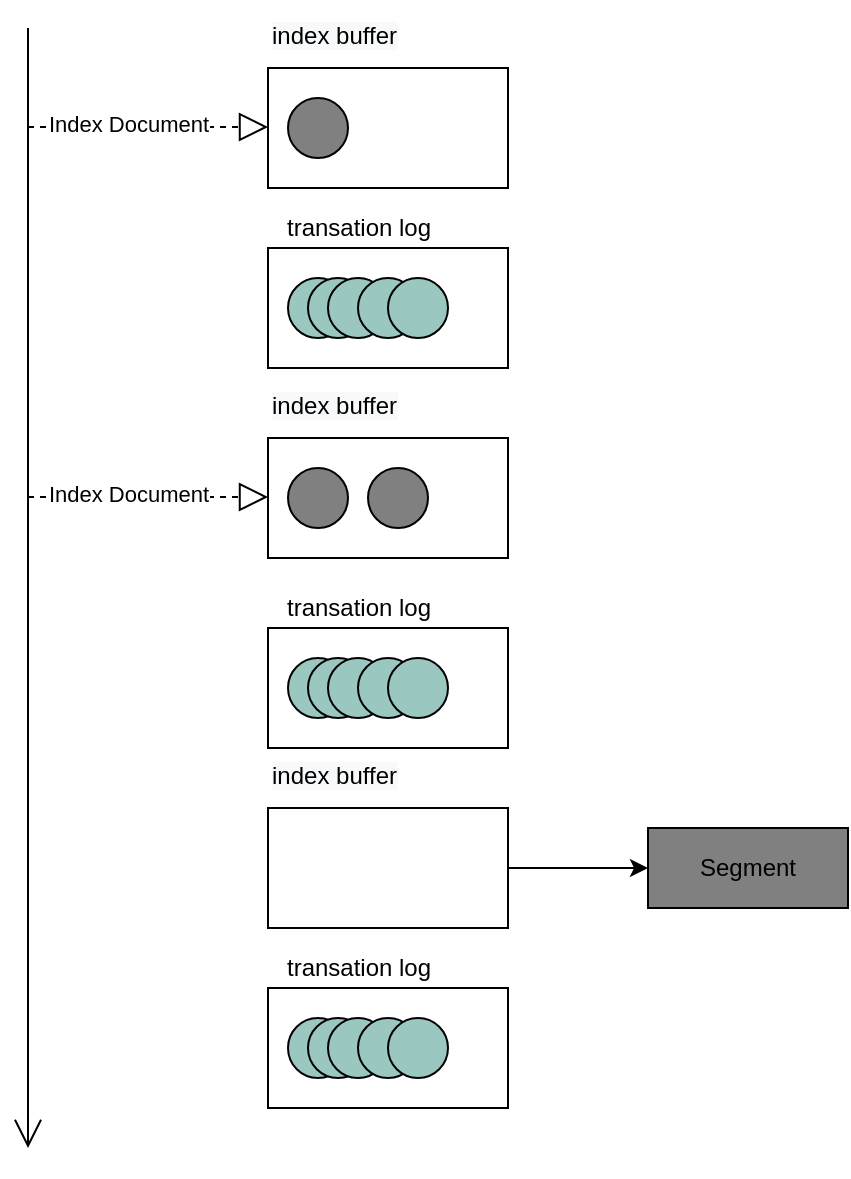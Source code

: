 <mxfile version="14.9.3" type="github">
  <diagram id="BUIan1G_8DDW9c0L-Wha" name="Page-1">
    <mxGraphModel dx="946" dy="517" grid="1" gridSize="10" guides="1" tooltips="1" connect="1" arrows="1" fold="1" page="1" pageScale="1" pageWidth="827" pageHeight="1169" math="0" shadow="0">
      <root>
        <mxCell id="0" />
        <mxCell id="1" parent="0" />
        <mxCell id="k9IOuvjoz32aoEWkgH8t-1" value="" style="endArrow=open;endFill=1;endSize=12;html=1;" edge="1" parent="1">
          <mxGeometry width="160" relative="1" as="geometry">
            <mxPoint x="160" y="90" as="sourcePoint" />
            <mxPoint x="160" y="650" as="targetPoint" />
          </mxGeometry>
        </mxCell>
        <mxCell id="k9IOuvjoz32aoEWkgH8t-3" value="" style="rounded=0;whiteSpace=wrap;html=1;" vertex="1" parent="1">
          <mxGeometry x="280" y="110" width="120" height="60" as="geometry" />
        </mxCell>
        <mxCell id="k9IOuvjoz32aoEWkgH8t-4" value="&lt;meta charset=&quot;utf-8&quot;&gt;&lt;span style=&quot;color: rgb(0, 0, 0); font-family: helvetica; font-size: 12px; font-style: normal; font-weight: 400; letter-spacing: normal; text-align: center; text-indent: 0px; text-transform: none; word-spacing: 0px; background-color: rgb(248, 249, 250); display: inline; float: none;&quot;&gt;index buffer&lt;/span&gt;" style="text;whiteSpace=wrap;html=1;" vertex="1" parent="1">
          <mxGeometry x="280" y="80" width="90" height="30" as="geometry" />
        </mxCell>
        <mxCell id="k9IOuvjoz32aoEWkgH8t-5" value="" style="verticalLabelPosition=bottom;verticalAlign=top;html=1;shape=mxgraph.flowchart.on-page_reference;fillColor=#808080;" vertex="1" parent="1">
          <mxGeometry x="290" y="125" width="30" height="30" as="geometry" />
        </mxCell>
        <mxCell id="k9IOuvjoz32aoEWkgH8t-6" value="" style="endArrow=block;dashed=1;endFill=0;endSize=12;html=1;" edge="1" parent="1">
          <mxGeometry width="160" relative="1" as="geometry">
            <mxPoint x="160" y="139.5" as="sourcePoint" />
            <mxPoint x="280" y="139.5" as="targetPoint" />
          </mxGeometry>
        </mxCell>
        <mxCell id="k9IOuvjoz32aoEWkgH8t-7" value="Index Document" style="edgeLabel;html=1;align=center;verticalAlign=middle;resizable=0;points=[];" vertex="1" connectable="0" parent="k9IOuvjoz32aoEWkgH8t-6">
          <mxGeometry x="-0.75" y="3" relative="1" as="geometry">
            <mxPoint x="35" y="1" as="offset" />
          </mxGeometry>
        </mxCell>
        <mxCell id="k9IOuvjoz32aoEWkgH8t-8" value="" style="rounded=0;whiteSpace=wrap;html=1;" vertex="1" parent="1">
          <mxGeometry x="280" y="295" width="120" height="60" as="geometry" />
        </mxCell>
        <mxCell id="k9IOuvjoz32aoEWkgH8t-9" value="&lt;meta charset=&quot;utf-8&quot;&gt;&lt;span style=&quot;color: rgb(0, 0, 0); font-family: helvetica; font-size: 12px; font-style: normal; font-weight: 400; letter-spacing: normal; text-align: center; text-indent: 0px; text-transform: none; word-spacing: 0px; background-color: rgb(248, 249, 250); display: inline; float: none;&quot;&gt;index buffer&lt;/span&gt;" style="text;whiteSpace=wrap;html=1;" vertex="1" parent="1">
          <mxGeometry x="280" y="265" width="90" height="30" as="geometry" />
        </mxCell>
        <mxCell id="k9IOuvjoz32aoEWkgH8t-10" value="" style="verticalLabelPosition=bottom;verticalAlign=top;html=1;shape=mxgraph.flowchart.on-page_reference;fillColor=#808080;" vertex="1" parent="1">
          <mxGeometry x="290" y="310" width="30" height="30" as="geometry" />
        </mxCell>
        <mxCell id="k9IOuvjoz32aoEWkgH8t-11" value="" style="endArrow=block;dashed=1;endFill=0;endSize=12;html=1;" edge="1" parent="1">
          <mxGeometry width="160" relative="1" as="geometry">
            <mxPoint x="160" y="324.5" as="sourcePoint" />
            <mxPoint x="280" y="324.5" as="targetPoint" />
          </mxGeometry>
        </mxCell>
        <mxCell id="k9IOuvjoz32aoEWkgH8t-12" value="Index Document" style="edgeLabel;html=1;align=center;verticalAlign=middle;resizable=0;points=[];" vertex="1" connectable="0" parent="k9IOuvjoz32aoEWkgH8t-11">
          <mxGeometry x="-0.75" y="3" relative="1" as="geometry">
            <mxPoint x="35" y="1" as="offset" />
          </mxGeometry>
        </mxCell>
        <mxCell id="k9IOuvjoz32aoEWkgH8t-13" value="" style="verticalLabelPosition=bottom;verticalAlign=top;html=1;shape=mxgraph.flowchart.on-page_reference;fillColor=#808080;" vertex="1" parent="1">
          <mxGeometry x="330" y="310" width="30" height="30" as="geometry" />
        </mxCell>
        <mxCell id="k9IOuvjoz32aoEWkgH8t-17" value="" style="edgeStyle=orthogonalEdgeStyle;rounded=0;orthogonalLoop=1;jettySize=auto;html=1;" edge="1" parent="1" source="k9IOuvjoz32aoEWkgH8t-14" target="k9IOuvjoz32aoEWkgH8t-16">
          <mxGeometry relative="1" as="geometry" />
        </mxCell>
        <mxCell id="k9IOuvjoz32aoEWkgH8t-14" value="" style="rounded=0;whiteSpace=wrap;html=1;" vertex="1" parent="1">
          <mxGeometry x="280" y="480" width="120" height="60" as="geometry" />
        </mxCell>
        <mxCell id="k9IOuvjoz32aoEWkgH8t-15" value="&lt;meta charset=&quot;utf-8&quot;&gt;&lt;span style=&quot;color: rgb(0, 0, 0); font-family: helvetica; font-size: 12px; font-style: normal; font-weight: 400; letter-spacing: normal; text-align: center; text-indent: 0px; text-transform: none; word-spacing: 0px; background-color: rgb(248, 249, 250); display: inline; float: none;&quot;&gt;index buffer&lt;/span&gt;" style="text;whiteSpace=wrap;html=1;" vertex="1" parent="1">
          <mxGeometry x="280" y="450" width="90" height="30" as="geometry" />
        </mxCell>
        <mxCell id="k9IOuvjoz32aoEWkgH8t-16" value="Segment" style="rounded=0;whiteSpace=wrap;html=1;fillColor=#808080;" vertex="1" parent="1">
          <mxGeometry x="470" y="490" width="100" height="40" as="geometry" />
        </mxCell>
        <mxCell id="k9IOuvjoz32aoEWkgH8t-18" value="" style="rounded=0;whiteSpace=wrap;html=1;" vertex="1" parent="1">
          <mxGeometry x="280" y="200" width="120" height="60" as="geometry" />
        </mxCell>
        <mxCell id="k9IOuvjoz32aoEWkgH8t-19" value="" style="verticalLabelPosition=bottom;verticalAlign=top;html=1;shape=mxgraph.flowchart.on-page_reference;fillColor=#9AC7BF;" vertex="1" parent="1">
          <mxGeometry x="290" y="215" width="30" height="30" as="geometry" />
        </mxCell>
        <mxCell id="k9IOuvjoz32aoEWkgH8t-20" value="" style="verticalLabelPosition=bottom;verticalAlign=top;html=1;shape=mxgraph.flowchart.on-page_reference;fillColor=#9AC7BF;" vertex="1" parent="1">
          <mxGeometry x="300" y="215" width="30" height="30" as="geometry" />
        </mxCell>
        <mxCell id="k9IOuvjoz32aoEWkgH8t-21" value="" style="verticalLabelPosition=bottom;verticalAlign=top;html=1;shape=mxgraph.flowchart.on-page_reference;fillColor=#9AC7BF;" vertex="1" parent="1">
          <mxGeometry x="310" y="215" width="30" height="30" as="geometry" />
        </mxCell>
        <mxCell id="k9IOuvjoz32aoEWkgH8t-22" value="" style="verticalLabelPosition=bottom;verticalAlign=top;html=1;shape=mxgraph.flowchart.on-page_reference;fillColor=#9AC7BF;" vertex="1" parent="1">
          <mxGeometry x="325" y="215" width="30" height="30" as="geometry" />
        </mxCell>
        <mxCell id="k9IOuvjoz32aoEWkgH8t-23" value="" style="verticalLabelPosition=bottom;verticalAlign=top;html=1;shape=mxgraph.flowchart.on-page_reference;fillColor=#9AC7BF;" vertex="1" parent="1">
          <mxGeometry x="340" y="215" width="30" height="30" as="geometry" />
        </mxCell>
        <mxCell id="k9IOuvjoz32aoEWkgH8t-30" value="" style="rounded=0;whiteSpace=wrap;html=1;" vertex="1" parent="1">
          <mxGeometry x="280" y="390" width="120" height="60" as="geometry" />
        </mxCell>
        <mxCell id="k9IOuvjoz32aoEWkgH8t-31" value="" style="verticalLabelPosition=bottom;verticalAlign=top;html=1;shape=mxgraph.flowchart.on-page_reference;fillColor=#9AC7BF;" vertex="1" parent="1">
          <mxGeometry x="290" y="405" width="30" height="30" as="geometry" />
        </mxCell>
        <mxCell id="k9IOuvjoz32aoEWkgH8t-32" value="" style="verticalLabelPosition=bottom;verticalAlign=top;html=1;shape=mxgraph.flowchart.on-page_reference;fillColor=#9AC7BF;" vertex="1" parent="1">
          <mxGeometry x="300" y="405" width="30" height="30" as="geometry" />
        </mxCell>
        <mxCell id="k9IOuvjoz32aoEWkgH8t-33" value="" style="verticalLabelPosition=bottom;verticalAlign=top;html=1;shape=mxgraph.flowchart.on-page_reference;fillColor=#9AC7BF;" vertex="1" parent="1">
          <mxGeometry x="310" y="405" width="30" height="30" as="geometry" />
        </mxCell>
        <mxCell id="k9IOuvjoz32aoEWkgH8t-34" value="" style="verticalLabelPosition=bottom;verticalAlign=top;html=1;shape=mxgraph.flowchart.on-page_reference;fillColor=#9AC7BF;" vertex="1" parent="1">
          <mxGeometry x="325" y="405" width="30" height="30" as="geometry" />
        </mxCell>
        <mxCell id="k9IOuvjoz32aoEWkgH8t-35" value="" style="verticalLabelPosition=bottom;verticalAlign=top;html=1;shape=mxgraph.flowchart.on-page_reference;fillColor=#9AC7BF;" vertex="1" parent="1">
          <mxGeometry x="340" y="405" width="30" height="30" as="geometry" />
        </mxCell>
        <mxCell id="k9IOuvjoz32aoEWkgH8t-36" value="transation log" style="text;html=1;align=center;verticalAlign=middle;resizable=0;points=[];autosize=1;strokeColor=none;" vertex="1" parent="1">
          <mxGeometry x="280" y="180" width="90" height="20" as="geometry" />
        </mxCell>
        <mxCell id="k9IOuvjoz32aoEWkgH8t-37" value="transation log" style="text;html=1;align=center;verticalAlign=middle;resizable=0;points=[];autosize=1;strokeColor=none;" vertex="1" parent="1">
          <mxGeometry x="280" y="370" width="90" height="20" as="geometry" />
        </mxCell>
        <mxCell id="k9IOuvjoz32aoEWkgH8t-38" value="" style="rounded=0;whiteSpace=wrap;html=1;" vertex="1" parent="1">
          <mxGeometry x="280" y="570" width="120" height="60" as="geometry" />
        </mxCell>
        <mxCell id="k9IOuvjoz32aoEWkgH8t-39" value="" style="verticalLabelPosition=bottom;verticalAlign=top;html=1;shape=mxgraph.flowchart.on-page_reference;fillColor=#9AC7BF;" vertex="1" parent="1">
          <mxGeometry x="290" y="585" width="30" height="30" as="geometry" />
        </mxCell>
        <mxCell id="k9IOuvjoz32aoEWkgH8t-40" value="" style="verticalLabelPosition=bottom;verticalAlign=top;html=1;shape=mxgraph.flowchart.on-page_reference;fillColor=#9AC7BF;" vertex="1" parent="1">
          <mxGeometry x="300" y="585" width="30" height="30" as="geometry" />
        </mxCell>
        <mxCell id="k9IOuvjoz32aoEWkgH8t-41" value="" style="verticalLabelPosition=bottom;verticalAlign=top;html=1;shape=mxgraph.flowchart.on-page_reference;fillColor=#9AC7BF;" vertex="1" parent="1">
          <mxGeometry x="310" y="585" width="30" height="30" as="geometry" />
        </mxCell>
        <mxCell id="k9IOuvjoz32aoEWkgH8t-42" value="" style="verticalLabelPosition=bottom;verticalAlign=top;html=1;shape=mxgraph.flowchart.on-page_reference;fillColor=#9AC7BF;" vertex="1" parent="1">
          <mxGeometry x="325" y="585" width="30" height="30" as="geometry" />
        </mxCell>
        <mxCell id="k9IOuvjoz32aoEWkgH8t-43" value="" style="verticalLabelPosition=bottom;verticalAlign=top;html=1;shape=mxgraph.flowchart.on-page_reference;fillColor=#9AC7BF;" vertex="1" parent="1">
          <mxGeometry x="340" y="585" width="30" height="30" as="geometry" />
        </mxCell>
        <mxCell id="k9IOuvjoz32aoEWkgH8t-44" value="transation log" style="text;html=1;align=center;verticalAlign=middle;resizable=0;points=[];autosize=1;strokeColor=none;" vertex="1" parent="1">
          <mxGeometry x="280" y="550" width="90" height="20" as="geometry" />
        </mxCell>
      </root>
    </mxGraphModel>
  </diagram>
</mxfile>
